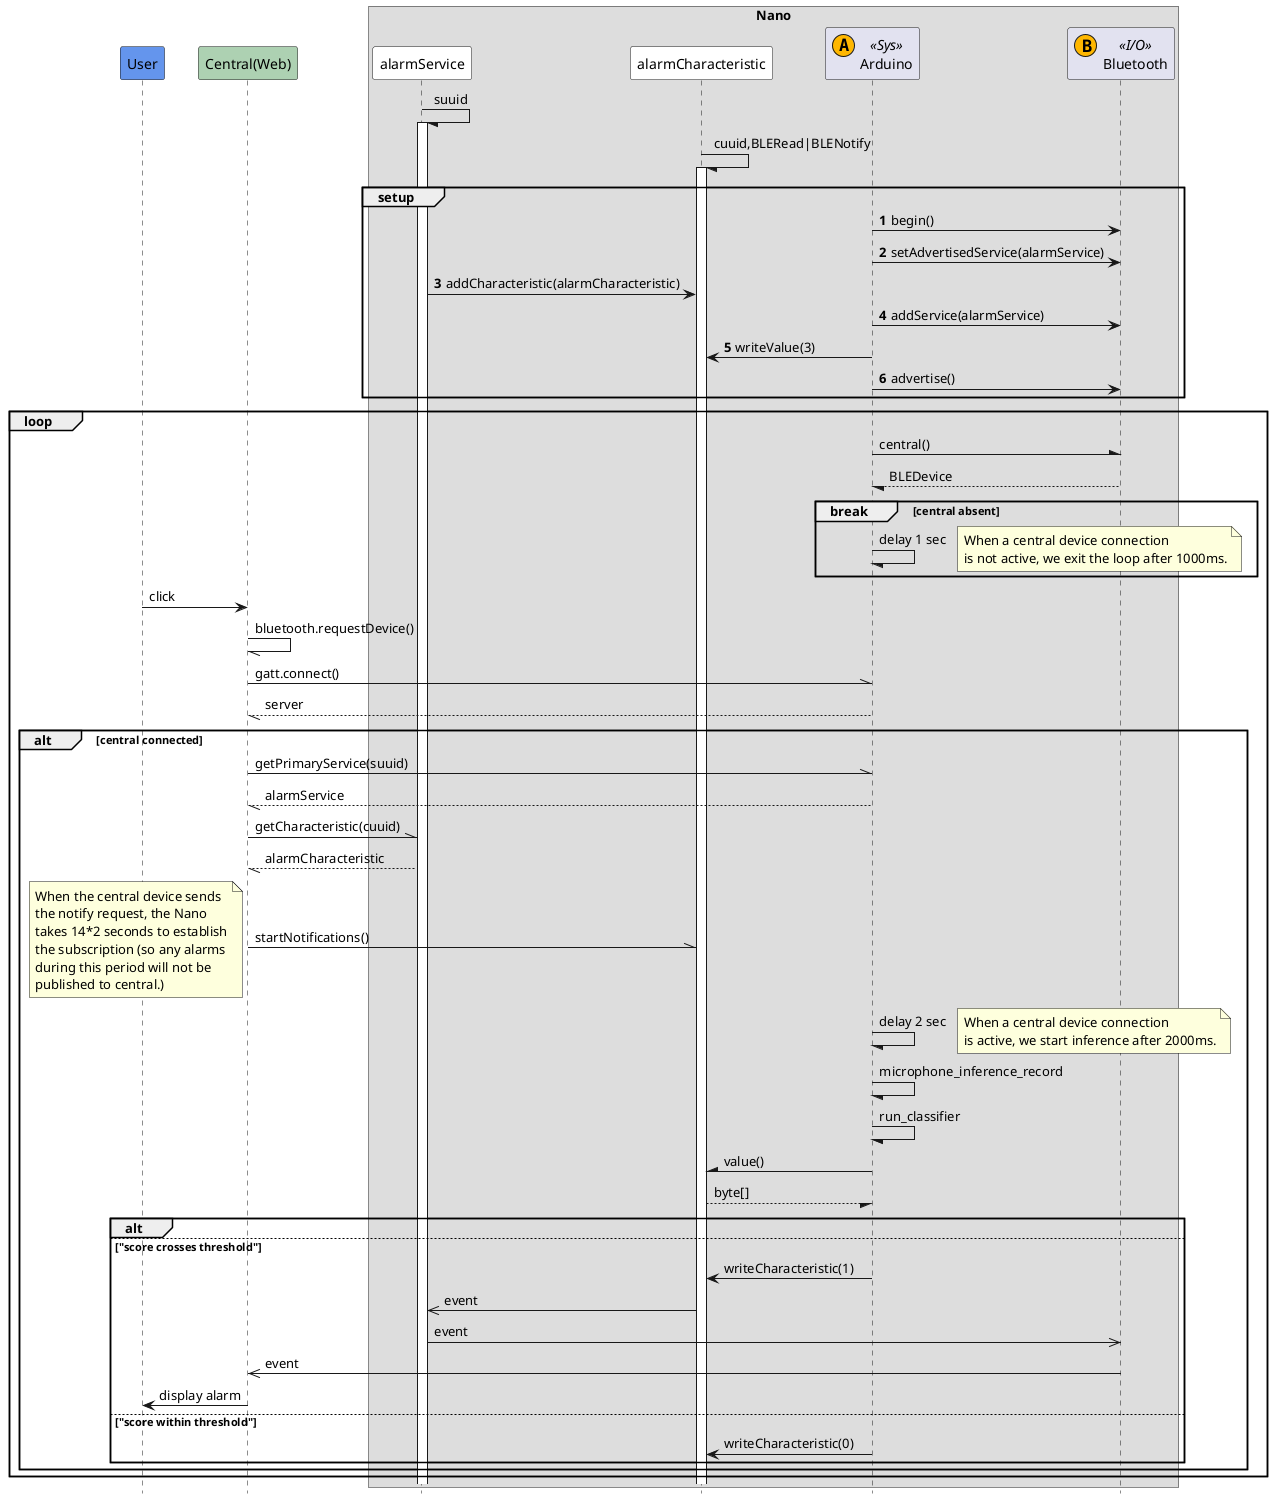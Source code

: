 @startuml Nano33BLE
hide footbox
skinparam Shadowing false

participant "User"                as UU  #CornflowerBlue
participant "Central(Web)"        as WW  #ADD1B2
box "Nano"
participant "alarmService"        as SV  #white
participant "alarmCharacteristic" as CH  #white
participant "Arduino"             as FS    << (A,#FFB700) Sys >> order 2
participant "Bluetooth"           as BLE   << (B,#FFB700) I/O >> order 3
end box

SV -/ SV :suuid
activate SV #white
CH -/ CH :cuuid,BLERead|BLENotify
activate CH #white

group setup
autonumber
FS -> BLE :begin()
FS -> BLE :setAdvertisedService(alarmService)
SV -> CH :addCharacteristic(alarmCharacteristic)
FS -> BLE :addService(alarmService)
FS -> CH :writeValue(3)
FS -> BLE :advertise()
autonumber stop
end alt

loop
FS -\ BLE :central()
BLE --/ FS :BLEDevice
break central absent
  FS -/ FS :delay 1 sec
  note right
   When a central device connection
   is not active, we exit the loop after 1000ms.
  end note
end break

UU -> WW :click
WW -// WW :bluetooth.requestDevice()
WW -\\ FS :gatt.connect()
FS --// WW :server

alt central connected
  WW -\\ FS :getPrimaryService(suuid)
  FS --// WW :alarmService
  WW -\\ SV :getCharacteristic(cuuid)
  SV --// WW :alarmCharacteristic
  WW -\\ CH :startNotifications()
  note left
   When the central device sends
   the notify request, the Nano
   takes 14*2 seconds to establish
   the subscription (so any alarms
   during this period will not be
   published to central.)
  end note
  FS -/ FS :delay 2 sec
  note right
   When a central device connection
   is active, we start inference after 2000ms.
  end note
  FS -/ FS :microphone_inference_record
  FS -/ FS :run_classifier
  FS -\ CH :value()
  CH --/ FS :byte[]
  alt
  else "score crosses threshold"
    FS -> CH :writeCharacteristic(1)
    CH ->> SV :event
    SV ->> BLE :event
    BLE ->> WW :event
    WW -> UU :display alarm
  else "score within threshold"

    FS -> CH :writeCharacteristic(0)

  end alt
end alt

end loop

@enduml
